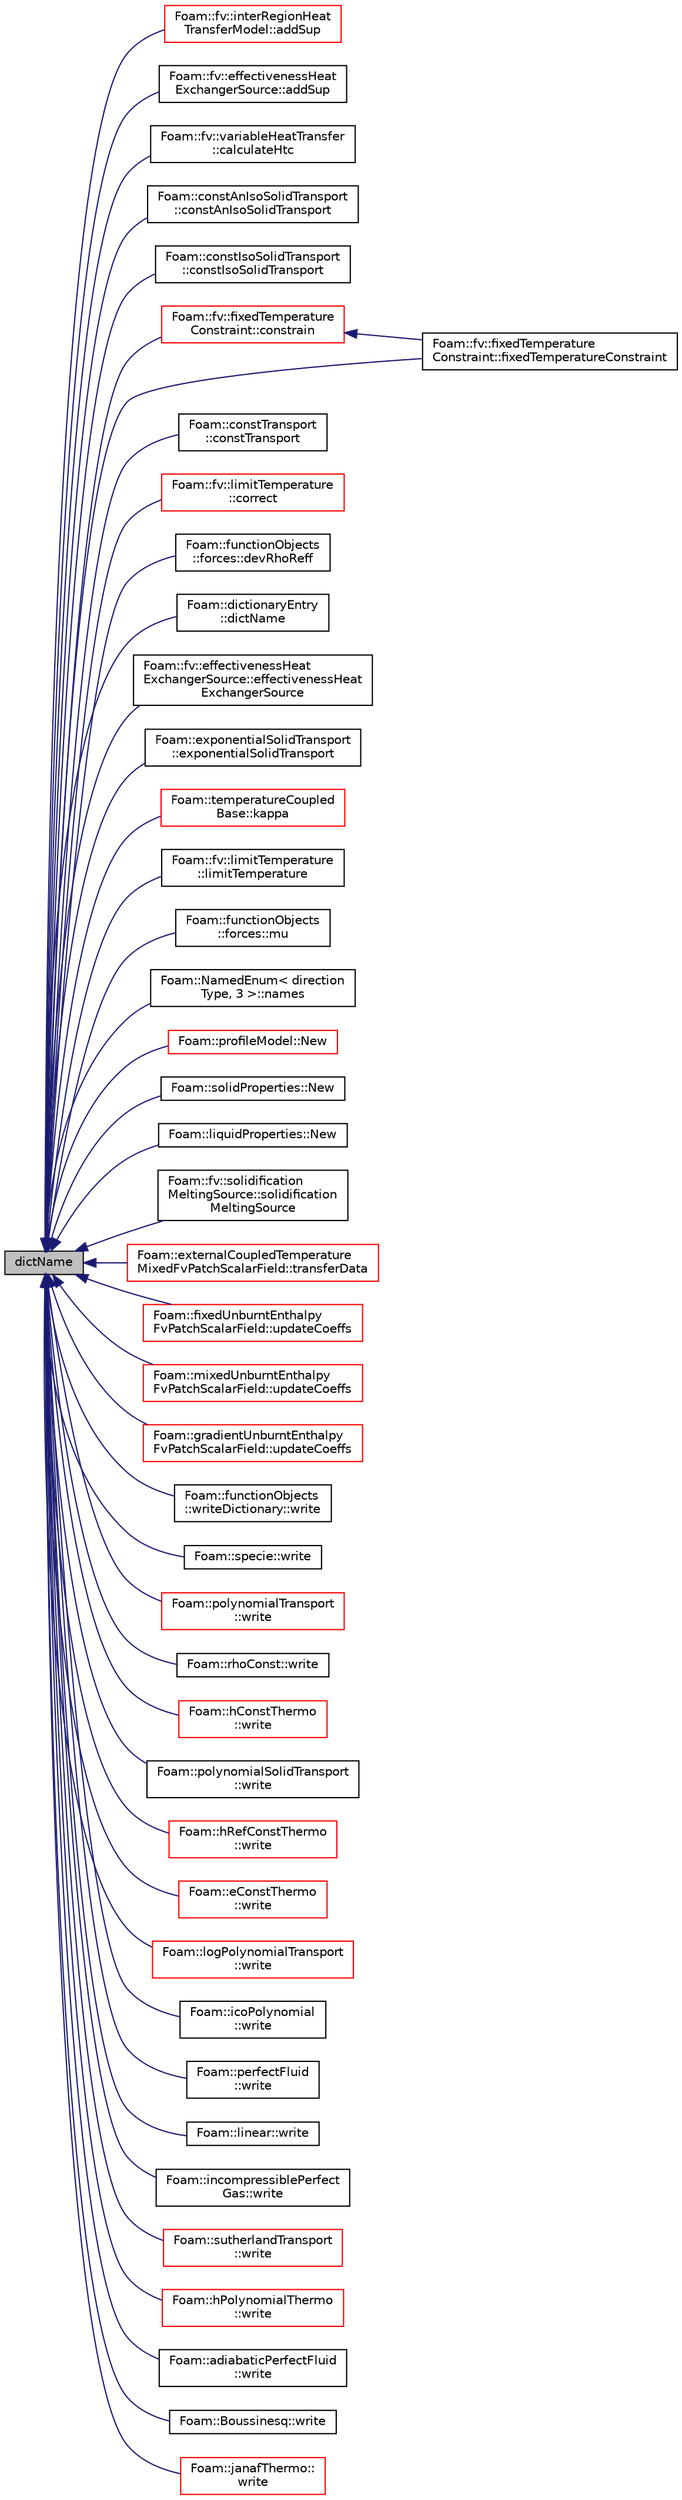 digraph "dictName"
{
  bgcolor="transparent";
  edge [fontname="Helvetica",fontsize="10",labelfontname="Helvetica",labelfontsize="10"];
  node [fontname="Helvetica",fontsize="10",shape=record];
  rankdir="LR";
  Node4857 [label="dictName",height=0.2,width=0.4,color="black", fillcolor="grey75", style="filled", fontcolor="black"];
  Node4857 -> Node4858 [dir="back",color="midnightblue",fontsize="10",style="solid",fontname="Helvetica"];
  Node4858 [label="Foam::fv::interRegionHeat\lTransferModel::addSup",height=0.2,width=0.4,color="red",URL="$a24677.html#a6944ee16225e24c97df423c35d4cd199",tooltip="Source term to energy equation. "];
  Node4857 -> Node4860 [dir="back",color="midnightblue",fontsize="10",style="solid",fontname="Helvetica"];
  Node4860 [label="Foam::fv::effectivenessHeat\lExchangerSource::addSup",height=0.2,width=0.4,color="black",URL="$a24589.html#a1a2fc9c6c65fd9593d06fb8a5377afbe",tooltip="Scalar. "];
  Node4857 -> Node4861 [dir="back",color="midnightblue",fontsize="10",style="solid",fontname="Helvetica"];
  Node4861 [label="Foam::fv::variableHeatTransfer\l::calculateHtc",height=0.2,width=0.4,color="black",URL="$a24685.html#ad1e0eb55111b46476f96087eb6869bf6",tooltip="Calculate the heat transfer coefficient. "];
  Node4857 -> Node4862 [dir="back",color="midnightblue",fontsize="10",style="solid",fontname="Helvetica"];
  Node4862 [label="Foam::constAnIsoSolidTransport\l::constAnIsoSolidTransport",height=0.2,width=0.4,color="black",URL="$a31549.html#a64979ecc33cab96c816a69513e8f16b4",tooltip="Construct from dictionary. "];
  Node4857 -> Node4863 [dir="back",color="midnightblue",fontsize="10",style="solid",fontname="Helvetica"];
  Node4863 [label="Foam::constIsoSolidTransport\l::constIsoSolidTransport",height=0.2,width=0.4,color="black",URL="$a31553.html#a9a579ac37a66672206b164b7cce7b5a8",tooltip="Construct from Istream. "];
  Node4857 -> Node4864 [dir="back",color="midnightblue",fontsize="10",style="solid",fontname="Helvetica"];
  Node4864 [label="Foam::fv::fixedTemperature\lConstraint::constrain",height=0.2,width=0.4,color="red",URL="$a24557.html#a719f23bf798c0b02e63d9c1308836c87",tooltip="Constrain energy equation to fix the temperature. "];
  Node4864 -> Node4865 [dir="back",color="midnightblue",fontsize="10",style="solid",fontname="Helvetica"];
  Node4865 [label="Foam::fv::fixedTemperature\lConstraint::fixedTemperatureConstraint",height=0.2,width=0.4,color="black",URL="$a24557.html#a5140d0ad6f0c3f3cc11765d26b4b91c6",tooltip="Construct from components. "];
  Node4857 -> Node4867 [dir="back",color="midnightblue",fontsize="10",style="solid",fontname="Helvetica"];
  Node4867 [label="Foam::constTransport\l::constTransport",height=0.2,width=0.4,color="black",URL="$a31749.html#a82f6d2852c01dadf31823085c94ab7fd",tooltip="Construct from dictionary. "];
  Node4857 -> Node4868 [dir="back",color="midnightblue",fontsize="10",style="solid",fontname="Helvetica"];
  Node4868 [label="Foam::fv::limitTemperature\l::correct",height=0.2,width=0.4,color="red",URL="$a24565.html#ab413c9f63cec07b4f4a71580fe00a632",tooltip="Correct the energy field. "];
  Node4857 -> Node4870 [dir="back",color="midnightblue",fontsize="10",style="solid",fontname="Helvetica"];
  Node4870 [label="Foam::functionObjects\l::forces::devRhoReff",height=0.2,width=0.4,color="black",URL="$a24365.html#aedf05483d3f92845e23b6dae794b8712",tooltip="Return the effective viscous stress (laminar + turbulent). "];
  Node4857 -> Node4871 [dir="back",color="midnightblue",fontsize="10",style="solid",fontname="Helvetica"];
  Node4871 [label="Foam::dictionaryEntry\l::dictName",height=0.2,width=0.4,color="black",URL="$a27133.html#a1294668acf090a15a78e04c1c22a048c",tooltip="Return the local dictionary name (final part of scoped name) "];
  Node4857 -> Node4872 [dir="back",color="midnightblue",fontsize="10",style="solid",fontname="Helvetica"];
  Node4872 [label="Foam::fv::effectivenessHeat\lExchangerSource::effectivenessHeat\lExchangerSource",height=0.2,width=0.4,color="black",URL="$a24589.html#ab70beb47d666047f9d0aff466bc02e73",tooltip="Construct from components. "];
  Node4857 -> Node4873 [dir="back",color="midnightblue",fontsize="10",style="solid",fontname="Helvetica"];
  Node4873 [label="Foam::exponentialSolidTransport\l::exponentialSolidTransport",height=0.2,width=0.4,color="black",URL="$a31557.html#a188db68a4841f096accf11b9d411ff07",tooltip="Construct from dictionary. "];
  Node4857 -> Node4865 [dir="back",color="midnightblue",fontsize="10",style="solid",fontname="Helvetica"];
  Node4857 -> Node4874 [dir="back",color="midnightblue",fontsize="10",style="solid",fontname="Helvetica"];
  Node4874 [label="Foam::temperatureCoupled\lBase::kappa",height=0.2,width=0.4,color="red",URL="$a32005.html#adbad3ddac3d957ac2b2c8d2b91a93de6",tooltip="Given patch temperature calculate corresponding K field. "];
  Node4857 -> Node4887 [dir="back",color="midnightblue",fontsize="10",style="solid",fontname="Helvetica"];
  Node4887 [label="Foam::fv::limitTemperature\l::limitTemperature",height=0.2,width=0.4,color="black",URL="$a24565.html#a8a3221fc200338b09ec3d01c6a36cfc2",tooltip="Construct from components. "];
  Node4857 -> Node4888 [dir="back",color="midnightblue",fontsize="10",style="solid",fontname="Helvetica"];
  Node4888 [label="Foam::functionObjects\l::forces::mu",height=0.2,width=0.4,color="black",URL="$a24365.html#a61af64ec81cce6c587b942b6403ea7c6",tooltip="Dynamic viscosity field. "];
  Node4857 -> Node4889 [dir="back",color="midnightblue",fontsize="10",style="solid",fontname="Helvetica"];
  Node4889 [label="Foam::NamedEnum\< direction\lType, 3 \>::names",height=0.2,width=0.4,color="black",URL="$a27113.html#a7350da3a0edd92cd11e6c479c9967dc8"];
  Node4857 -> Node4890 [dir="back",color="midnightblue",fontsize="10",style="solid",fontname="Helvetica"];
  Node4890 [label="Foam::profileModel::New",height=0.2,width=0.4,color="red",URL="$a24617.html#ae556255d53d2ffe84e154d1205a2f7a5",tooltip="Return a reference to the selected fvOption model. "];
  Node4857 -> Node4894 [dir="back",color="midnightblue",fontsize="10",style="solid",fontname="Helvetica"];
  Node4894 [label="Foam::solidProperties::New",height=0.2,width=0.4,color="black",URL="$a31321.html#a6c6b504a35b769611294632fb557401f",tooltip="Return a pointer to a new solidProperties created from dictionary. "];
  Node4857 -> Node4895 [dir="back",color="midnightblue",fontsize="10",style="solid",fontname="Helvetica"];
  Node4895 [label="Foam::liquidProperties::New",height=0.2,width=0.4,color="black",URL="$a31289.html#adb99f56946c927dc4bdb651275340f61",tooltip="Return a pointer to a new liquidProperties created from dictionary. "];
  Node4857 -> Node4896 [dir="back",color="midnightblue",fontsize="10",style="solid",fontname="Helvetica"];
  Node4896 [label="Foam::fv::solidification\lMeltingSource::solidification\lMeltingSource",height=0.2,width=0.4,color="black",URL="$a24649.html#a10534420c378499d12763983dfc41687",tooltip="Construct from explicit source name and mesh. "];
  Node4857 -> Node4897 [dir="back",color="midnightblue",fontsize="10",style="solid",fontname="Helvetica"];
  Node4897 [label="Foam::externalCoupledTemperature\lMixedFvPatchScalarField::transferData",height=0.2,width=0.4,color="red",URL="$a31997.html#aaead10f96672ca2a1e5c291111cebf1e",tooltip="Transfer data for external source. "];
  Node4857 -> Node4901 [dir="back",color="midnightblue",fontsize="10",style="solid",fontname="Helvetica"];
  Node4901 [label="Foam::fixedUnburntEnthalpy\lFvPatchScalarField::updateCoeffs",height=0.2,width=0.4,color="red",URL="$a31449.html#a7e24eafac629d3733181cd942d4c902f",tooltip="Update the coefficients associated with the patch field. "];
  Node4857 -> Node4903 [dir="back",color="midnightblue",fontsize="10",style="solid",fontname="Helvetica"];
  Node4903 [label="Foam::mixedUnburntEnthalpy\lFvPatchScalarField::updateCoeffs",height=0.2,width=0.4,color="red",URL="$a31457.html#a7e24eafac629d3733181cd942d4c902f",tooltip="Update the coefficients associated with the patch field. "];
  Node4857 -> Node4905 [dir="back",color="midnightblue",fontsize="10",style="solid",fontname="Helvetica"];
  Node4905 [label="Foam::gradientUnburntEnthalpy\lFvPatchScalarField::updateCoeffs",height=0.2,width=0.4,color="red",URL="$a31453.html#a7e24eafac629d3733181cd942d4c902f",tooltip="Update the coefficients associated with the patch field. "];
  Node4857 -> Node4907 [dir="back",color="midnightblue",fontsize="10",style="solid",fontname="Helvetica"];
  Node4907 [label="Foam::functionObjects\l::writeDictionary::write",height=0.2,width=0.4,color="black",URL="$a24413.html#ae8f6374e29a250261b3979bbd6e5cb40",tooltip="Write the selected dictionaries. "];
  Node4857 -> Node4908 [dir="back",color="midnightblue",fontsize="10",style="solid",fontname="Helvetica"];
  Node4908 [label="Foam::specie::write",height=0.2,width=0.4,color="black",URL="$a31697.html#a78cec3e4ecac4a89a3ad8d38f2ad21f5",tooltip="Write to Ostream. "];
  Node4857 -> Node4909 [dir="back",color="midnightblue",fontsize="10",style="solid",fontname="Helvetica"];
  Node4909 [label="Foam::polynomialTransport\l::write",height=0.2,width=0.4,color="red",URL="$a31757.html#a78cec3e4ecac4a89a3ad8d38f2ad21f5",tooltip="Write to Ostream. "];
  Node4857 -> Node4911 [dir="back",color="midnightblue",fontsize="10",style="solid",fontname="Helvetica"];
  Node4911 [label="Foam::rhoConst::write",height=0.2,width=0.4,color="black",URL="$a31613.html#a78cec3e4ecac4a89a3ad8d38f2ad21f5",tooltip="Write to Ostream. "];
  Node4857 -> Node4912 [dir="back",color="midnightblue",fontsize="10",style="solid",fontname="Helvetica"];
  Node4912 [label="Foam::hConstThermo\l::write",height=0.2,width=0.4,color="red",URL="$a31717.html#a78cec3e4ecac4a89a3ad8d38f2ad21f5",tooltip="Write to Ostream. "];
  Node4857 -> Node4914 [dir="back",color="midnightblue",fontsize="10",style="solid",fontname="Helvetica"];
  Node4914 [label="Foam::polynomialSolidTransport\l::write",height=0.2,width=0.4,color="black",URL="$a31561.html#a78cec3e4ecac4a89a3ad8d38f2ad21f5",tooltip="Write to Ostream. "];
  Node4857 -> Node4915 [dir="back",color="midnightblue",fontsize="10",style="solid",fontname="Helvetica"];
  Node4915 [label="Foam::hRefConstThermo\l::write",height=0.2,width=0.4,color="red",URL="$a31729.html#a78cec3e4ecac4a89a3ad8d38f2ad21f5",tooltip="Write to Ostream. "];
  Node4857 -> Node4917 [dir="back",color="midnightblue",fontsize="10",style="solid",fontname="Helvetica"];
  Node4917 [label="Foam::eConstThermo\l::write",height=0.2,width=0.4,color="red",URL="$a31713.html#a78cec3e4ecac4a89a3ad8d38f2ad21f5",tooltip="Write to Ostream. "];
  Node4857 -> Node4919 [dir="back",color="midnightblue",fontsize="10",style="solid",fontname="Helvetica"];
  Node4919 [label="Foam::logPolynomialTransport\l::write",height=0.2,width=0.4,color="red",URL="$a31753.html#a78cec3e4ecac4a89a3ad8d38f2ad21f5",tooltip="Write to Ostream. "];
  Node4857 -> Node4921 [dir="back",color="midnightblue",fontsize="10",style="solid",fontname="Helvetica"];
  Node4921 [label="Foam::icoPolynomial\l::write",height=0.2,width=0.4,color="black",URL="$a31593.html#a78cec3e4ecac4a89a3ad8d38f2ad21f5",tooltip="Write to Ostream. "];
  Node4857 -> Node4922 [dir="back",color="midnightblue",fontsize="10",style="solid",fontname="Helvetica"];
  Node4922 [label="Foam::perfectFluid\l::write",height=0.2,width=0.4,color="black",URL="$a31605.html#a78cec3e4ecac4a89a3ad8d38f2ad21f5",tooltip="Write to Ostream. "];
  Node4857 -> Node4923 [dir="back",color="midnightblue",fontsize="10",style="solid",fontname="Helvetica"];
  Node4923 [label="Foam::linear::write",height=0.2,width=0.4,color="black",URL="$a24017.html#a78cec3e4ecac4a89a3ad8d38f2ad21f5",tooltip="Write to Ostream. "];
  Node4857 -> Node4924 [dir="back",color="midnightblue",fontsize="10",style="solid",fontname="Helvetica"];
  Node4924 [label="Foam::incompressiblePerfect\lGas::write",height=0.2,width=0.4,color="black",URL="$a31597.html#a78cec3e4ecac4a89a3ad8d38f2ad21f5",tooltip="Write to Ostream. "];
  Node4857 -> Node4925 [dir="back",color="midnightblue",fontsize="10",style="solid",fontname="Helvetica"];
  Node4925 [label="Foam::sutherlandTransport\l::write",height=0.2,width=0.4,color="red",URL="$a31761.html#a78cec3e4ecac4a89a3ad8d38f2ad21f5",tooltip="Write to Ostream. "];
  Node4857 -> Node4927 [dir="back",color="midnightblue",fontsize="10",style="solid",fontname="Helvetica"];
  Node4927 [label="Foam::hPolynomialThermo\l::write",height=0.2,width=0.4,color="red",URL="$a31721.html#a78cec3e4ecac4a89a3ad8d38f2ad21f5",tooltip="Write to Ostream. "];
  Node4857 -> Node4930 [dir="back",color="midnightblue",fontsize="10",style="solid",fontname="Helvetica"];
  Node4930 [label="Foam::adiabaticPerfectFluid\l::write",height=0.2,width=0.4,color="black",URL="$a31585.html#a78cec3e4ecac4a89a3ad8d38f2ad21f5",tooltip="Write to Ostream. "];
  Node4857 -> Node4931 [dir="back",color="midnightblue",fontsize="10",style="solid",fontname="Helvetica"];
  Node4931 [label="Foam::Boussinesq::write",height=0.2,width=0.4,color="black",URL="$a31589.html#a78cec3e4ecac4a89a3ad8d38f2ad21f5",tooltip="Write to Ostream. "];
  Node4857 -> Node4932 [dir="back",color="midnightblue",fontsize="10",style="solid",fontname="Helvetica"];
  Node4932 [label="Foam::janafThermo::\lwrite",height=0.2,width=0.4,color="red",URL="$a31733.html#a78cec3e4ecac4a89a3ad8d38f2ad21f5",tooltip="Write to Ostream. "];
}
